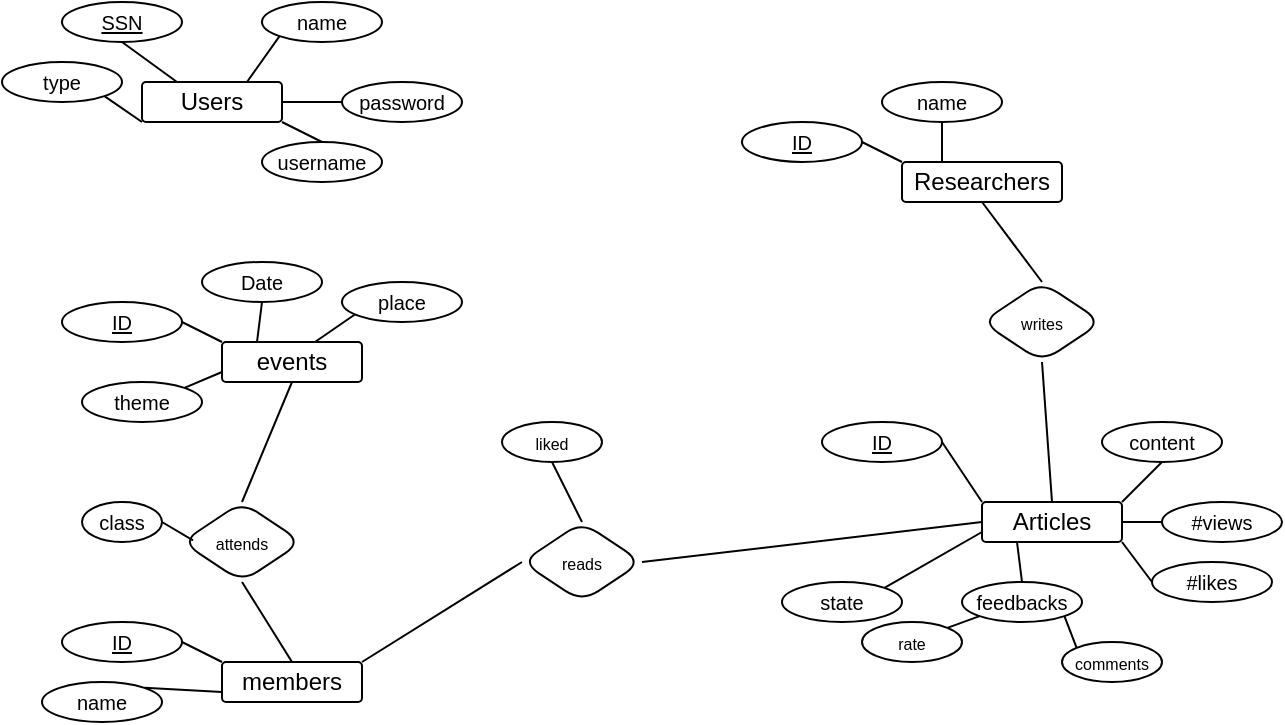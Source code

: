 <mxfile version="15.8.4" type="device"><diagram id="R2lEEEUBdFMjLlhIrx00" name="Page-1"><mxGraphModel dx="716" dy="474" grid="1" gridSize="10" guides="1" tooltips="1" connect="1" arrows="0" fold="1" page="1" pageScale="1" pageWidth="1169" pageHeight="827" math="0" shadow="0" extFonts="Permanent Marker^https://fonts.googleapis.com/css?family=Permanent+Marker"><root><mxCell id="0"/><mxCell id="1" parent="0"/><mxCell id="fRSgdmpZ3XHEYY4qgokg-53" style="edgeStyle=none;orthogonalLoop=1;jettySize=auto;html=1;exitX=0.25;exitY=0;exitDx=0;exitDy=0;entryX=0.5;entryY=1;entryDx=0;entryDy=0;fontSize=10;strokeColor=default;endArrow=none;endFill=0;" edge="1" parent="1" source="fRSgdmpZ3XHEYY4qgokg-1" target="fRSgdmpZ3XHEYY4qgokg-5"><mxGeometry relative="1" as="geometry"/></mxCell><mxCell id="fRSgdmpZ3XHEYY4qgokg-54" style="edgeStyle=none;orthogonalLoop=1;jettySize=auto;html=1;exitX=0.75;exitY=0;exitDx=0;exitDy=0;entryX=0;entryY=1;entryDx=0;entryDy=0;fontSize=10;endArrow=none;endFill=0;" edge="1" parent="1" source="fRSgdmpZ3XHEYY4qgokg-1" target="fRSgdmpZ3XHEYY4qgokg-3"><mxGeometry relative="1" as="geometry"/></mxCell><mxCell id="fRSgdmpZ3XHEYY4qgokg-55" style="edgeStyle=none;orthogonalLoop=1;jettySize=auto;html=1;exitX=1;exitY=0.5;exitDx=0;exitDy=0;entryX=0;entryY=0.5;entryDx=0;entryDy=0;fontSize=10;endArrow=none;endFill=0;" edge="1" parent="1" source="fRSgdmpZ3XHEYY4qgokg-1" target="fRSgdmpZ3XHEYY4qgokg-10"><mxGeometry relative="1" as="geometry"/></mxCell><mxCell id="fRSgdmpZ3XHEYY4qgokg-56" style="edgeStyle=none;orthogonalLoop=1;jettySize=auto;html=1;exitX=1;exitY=1;exitDx=0;exitDy=0;entryX=0.5;entryY=0;entryDx=0;entryDy=0;fontSize=10;endArrow=none;endFill=0;" edge="1" parent="1" source="fRSgdmpZ3XHEYY4qgokg-1" target="fRSgdmpZ3XHEYY4qgokg-4"><mxGeometry relative="1" as="geometry"/></mxCell><mxCell id="fRSgdmpZ3XHEYY4qgokg-57" style="edgeStyle=none;orthogonalLoop=1;jettySize=auto;html=1;exitX=0;exitY=1;exitDx=0;exitDy=0;fontSize=10;endArrow=none;endFill=0;entryX=1;entryY=1;entryDx=0;entryDy=0;" edge="1" parent="1" source="fRSgdmpZ3XHEYY4qgokg-1" target="fRSgdmpZ3XHEYY4qgokg-2"><mxGeometry relative="1" as="geometry"><mxPoint x="40" y="40" as="targetPoint"/></mxGeometry></mxCell><mxCell id="fRSgdmpZ3XHEYY4qgokg-1" value="Users" style="arcSize=10;whiteSpace=wrap;html=1;align=center;rounded=1;" vertex="1" parent="1"><mxGeometry x="80" y="50" width="70" height="20" as="geometry"/></mxCell><mxCell id="fRSgdmpZ3XHEYY4qgokg-2" value="&lt;font style=&quot;font-size: 10px&quot;&gt;type&lt;/font&gt;" style="ellipse;whiteSpace=wrap;html=1;align=center;rounded=1;" vertex="1" parent="1"><mxGeometry x="10" y="40" width="60" height="20" as="geometry"/></mxCell><mxCell id="fRSgdmpZ3XHEYY4qgokg-3" value="&lt;font style=&quot;font-size: 10px&quot;&gt;name&lt;/font&gt;" style="ellipse;whiteSpace=wrap;html=1;align=center;rounded=1;" vertex="1" parent="1"><mxGeometry x="140" y="10" width="60" height="20" as="geometry"/></mxCell><mxCell id="fRSgdmpZ3XHEYY4qgokg-4" value="&lt;font style=&quot;font-size: 10px&quot;&gt;username&lt;/font&gt;" style="ellipse;whiteSpace=wrap;html=1;align=center;rounded=1;" vertex="1" parent="1"><mxGeometry x="140" y="80" width="60" height="20" as="geometry"/></mxCell><mxCell id="fRSgdmpZ3XHEYY4qgokg-5" value="&lt;font style=&quot;font-size: 10px&quot;&gt;&lt;u&gt;SSN&lt;/u&gt;&lt;/font&gt;" style="ellipse;whiteSpace=wrap;html=1;align=center;rounded=1;" vertex="1" parent="1"><mxGeometry x="40" y="10" width="60" height="20" as="geometry"/></mxCell><mxCell id="fRSgdmpZ3XHEYY4qgokg-10" value="&lt;font style=&quot;font-size: 10px&quot;&gt;password&lt;/font&gt;" style="ellipse;whiteSpace=wrap;html=1;align=center;rounded=1;" vertex="1" parent="1"><mxGeometry x="180" y="50" width="60" height="20" as="geometry"/></mxCell><mxCell id="fRSgdmpZ3XHEYY4qgokg-64" style="edgeStyle=none;rounded=1;orthogonalLoop=1;jettySize=auto;html=1;exitX=0.25;exitY=1;exitDx=0;exitDy=0;entryX=0.5;entryY=0;entryDx=0;entryDy=0;fontSize=10;endArrow=none;endFill=0;" edge="1" parent="1" source="fRSgdmpZ3XHEYY4qgokg-59" target="fRSgdmpZ3XHEYY4qgokg-63"><mxGeometry relative="1" as="geometry"/></mxCell><mxCell id="fRSgdmpZ3XHEYY4qgokg-65" style="edgeStyle=none;rounded=1;orthogonalLoop=1;jettySize=auto;html=1;exitX=0;exitY=0.75;exitDx=0;exitDy=0;entryX=1;entryY=0;entryDx=0;entryDy=0;fontSize=10;endArrow=none;endFill=0;" edge="1" parent="1" source="fRSgdmpZ3XHEYY4qgokg-59" target="fRSgdmpZ3XHEYY4qgokg-62"><mxGeometry relative="1" as="geometry"/></mxCell><mxCell id="fRSgdmpZ3XHEYY4qgokg-66" style="edgeStyle=none;rounded=1;orthogonalLoop=1;jettySize=auto;html=1;exitX=0;exitY=0;exitDx=0;exitDy=0;entryX=1;entryY=0.5;entryDx=0;entryDy=0;fontSize=10;endArrow=none;endFill=0;" edge="1" parent="1" source="fRSgdmpZ3XHEYY4qgokg-59" target="fRSgdmpZ3XHEYY4qgokg-60"><mxGeometry relative="1" as="geometry"/></mxCell><mxCell id="fRSgdmpZ3XHEYY4qgokg-67" style="edgeStyle=none;rounded=1;orthogonalLoop=1;jettySize=auto;html=1;exitX=0.25;exitY=0;exitDx=0;exitDy=0;entryX=0.5;entryY=1;entryDx=0;entryDy=0;fontSize=10;endArrow=none;endFill=0;" edge="1" parent="1" source="fRSgdmpZ3XHEYY4qgokg-59" target="fRSgdmpZ3XHEYY4qgokg-61"><mxGeometry relative="1" as="geometry"/></mxCell><mxCell id="fRSgdmpZ3XHEYY4qgokg-78" style="edgeStyle=none;rounded=1;orthogonalLoop=1;jettySize=auto;html=1;exitX=0.5;exitY=1;exitDx=0;exitDy=0;entryX=0.5;entryY=0;entryDx=0;entryDy=0;fontSize=8;endArrow=none;endFill=0;" edge="1" parent="1" source="fRSgdmpZ3XHEYY4qgokg-59" target="fRSgdmpZ3XHEYY4qgokg-77"><mxGeometry relative="1" as="geometry"/></mxCell><mxCell id="fRSgdmpZ3XHEYY4qgokg-59" value="events" style="arcSize=10;whiteSpace=wrap;html=1;align=center;rounded=1;" vertex="1" parent="1"><mxGeometry x="120" y="180" width="70" height="20" as="geometry"/></mxCell><mxCell id="fRSgdmpZ3XHEYY4qgokg-60" value="&lt;font style=&quot;font-size: 10px&quot;&gt;&lt;u&gt;ID&lt;/u&gt;&lt;/font&gt;" style="ellipse;whiteSpace=wrap;html=1;align=center;rounded=1;" vertex="1" parent="1"><mxGeometry x="40" y="160" width="60" height="20" as="geometry"/></mxCell><mxCell id="fRSgdmpZ3XHEYY4qgokg-61" value="&lt;font style=&quot;font-size: 10px&quot;&gt;Date&lt;br&gt;&lt;/font&gt;" style="ellipse;whiteSpace=wrap;html=1;align=center;rounded=1;" vertex="1" parent="1"><mxGeometry x="110" y="140" width="60" height="20" as="geometry"/></mxCell><mxCell id="fRSgdmpZ3XHEYY4qgokg-62" value="&lt;font style=&quot;font-size: 10px&quot;&gt;theme&lt;/font&gt;" style="ellipse;whiteSpace=wrap;html=1;align=center;rounded=1;" vertex="1" parent="1"><mxGeometry x="50" y="200" width="60" height="20" as="geometry"/></mxCell><mxCell id="fRSgdmpZ3XHEYY4qgokg-63" value="&lt;font style=&quot;font-size: 10px&quot;&gt;place&lt;/font&gt;" style="ellipse;whiteSpace=wrap;html=1;align=center;rounded=1;" vertex="1" parent="1"><mxGeometry x="180" y="150" width="60" height="20" as="geometry"/></mxCell><mxCell id="fRSgdmpZ3XHEYY4qgokg-70" style="edgeStyle=none;rounded=1;orthogonalLoop=1;jettySize=auto;html=1;exitX=0;exitY=0;exitDx=0;exitDy=0;entryX=1;entryY=0.5;entryDx=0;entryDy=0;fontSize=10;endArrow=none;endFill=0;" edge="1" parent="1" source="fRSgdmpZ3XHEYY4qgokg-72" target="fRSgdmpZ3XHEYY4qgokg-73"><mxGeometry relative="1" as="geometry"/></mxCell><mxCell id="fRSgdmpZ3XHEYY4qgokg-71" style="edgeStyle=none;rounded=1;orthogonalLoop=1;jettySize=auto;html=1;exitX=0.25;exitY=0;exitDx=0;exitDy=0;entryX=0.5;entryY=1;entryDx=0;entryDy=0;fontSize=10;endArrow=none;endFill=0;" edge="1" parent="1" source="fRSgdmpZ3XHEYY4qgokg-72" target="fRSgdmpZ3XHEYY4qgokg-74"><mxGeometry relative="1" as="geometry"/></mxCell><mxCell id="fRSgdmpZ3XHEYY4qgokg-92" style="edgeStyle=none;rounded=1;orthogonalLoop=1;jettySize=auto;html=1;exitX=0.5;exitY=1;exitDx=0;exitDy=0;entryX=0.5;entryY=0;entryDx=0;entryDy=0;fontSize=8;endArrow=none;endFill=0;" edge="1" parent="1" source="fRSgdmpZ3XHEYY4qgokg-72" target="fRSgdmpZ3XHEYY4qgokg-91"><mxGeometry relative="1" as="geometry"/></mxCell><mxCell id="fRSgdmpZ3XHEYY4qgokg-72" value="Researchers" style="arcSize=10;whiteSpace=wrap;html=1;align=center;rounded=1;" vertex="1" parent="1"><mxGeometry x="460" y="90" width="80" height="20" as="geometry"/></mxCell><mxCell id="fRSgdmpZ3XHEYY4qgokg-73" value="&lt;font style=&quot;font-size: 10px&quot;&gt;&lt;u&gt;ID&lt;/u&gt;&lt;/font&gt;" style="ellipse;whiteSpace=wrap;html=1;align=center;rounded=1;" vertex="1" parent="1"><mxGeometry x="380" y="70" width="60" height="20" as="geometry"/></mxCell><mxCell id="fRSgdmpZ3XHEYY4qgokg-74" value="&lt;font style=&quot;font-size: 10px&quot;&gt;name&lt;br&gt;&lt;/font&gt;" style="ellipse;whiteSpace=wrap;html=1;align=center;rounded=1;" vertex="1" parent="1"><mxGeometry x="450" y="50" width="60" height="20" as="geometry"/></mxCell><mxCell id="fRSgdmpZ3XHEYY4qgokg-90" style="edgeStyle=none;rounded=1;orthogonalLoop=1;jettySize=auto;html=1;exitX=0.5;exitY=1;exitDx=0;exitDy=0;entryX=0.5;entryY=0;entryDx=0;entryDy=0;fontSize=8;endArrow=none;endFill=0;" edge="1" parent="1" source="fRSgdmpZ3XHEYY4qgokg-77" target="fRSgdmpZ3XHEYY4qgokg-85"><mxGeometry relative="1" as="geometry"/></mxCell><mxCell id="fRSgdmpZ3XHEYY4qgokg-77" value="&lt;font style=&quot;font-size: 8px&quot;&gt;attends&lt;/font&gt;" style="shape=rhombus;perimeter=rhombusPerimeter;whiteSpace=wrap;html=1;align=center;rounded=1;fontSize=10;" vertex="1" parent="1"><mxGeometry x="100" y="260" width="60" height="40" as="geometry"/></mxCell><mxCell id="fRSgdmpZ3XHEYY4qgokg-80" style="edgeStyle=none;rounded=1;orthogonalLoop=1;jettySize=auto;html=1;exitX=1;exitY=0.5;exitDx=0;exitDy=0;entryX=0.092;entryY=0.481;entryDx=0;entryDy=0;entryPerimeter=0;fontSize=8;endArrow=none;endFill=0;" edge="1" parent="1" source="fRSgdmpZ3XHEYY4qgokg-79" target="fRSgdmpZ3XHEYY4qgokg-77"><mxGeometry relative="1" as="geometry"/></mxCell><mxCell id="fRSgdmpZ3XHEYY4qgokg-79" value="&lt;font style=&quot;font-size: 10px&quot;&gt;class&lt;/font&gt;" style="ellipse;whiteSpace=wrap;html=1;align=center;rounded=1;" vertex="1" parent="1"><mxGeometry x="50" y="260" width="40" height="20" as="geometry"/></mxCell><mxCell id="fRSgdmpZ3XHEYY4qgokg-82" style="edgeStyle=none;rounded=1;orthogonalLoop=1;jettySize=auto;html=1;exitX=0;exitY=0.75;exitDx=0;exitDy=0;entryX=1;entryY=0;entryDx=0;entryDy=0;fontSize=10;endArrow=none;endFill=0;" edge="1" parent="1" source="fRSgdmpZ3XHEYY4qgokg-85" target="fRSgdmpZ3XHEYY4qgokg-88"><mxGeometry relative="1" as="geometry"/></mxCell><mxCell id="fRSgdmpZ3XHEYY4qgokg-83" style="edgeStyle=none;rounded=1;orthogonalLoop=1;jettySize=auto;html=1;exitX=0;exitY=0;exitDx=0;exitDy=0;entryX=1;entryY=0.5;entryDx=0;entryDy=0;fontSize=10;endArrow=none;endFill=0;" edge="1" parent="1" source="fRSgdmpZ3XHEYY4qgokg-85" target="fRSgdmpZ3XHEYY4qgokg-86"><mxGeometry relative="1" as="geometry"/></mxCell><mxCell id="fRSgdmpZ3XHEYY4qgokg-85" value="members" style="arcSize=10;whiteSpace=wrap;html=1;align=center;rounded=1;" vertex="1" parent="1"><mxGeometry x="120" y="340" width="70" height="20" as="geometry"/></mxCell><mxCell id="fRSgdmpZ3XHEYY4qgokg-86" value="&lt;font style=&quot;font-size: 10px&quot;&gt;&lt;u&gt;ID&lt;/u&gt;&lt;/font&gt;" style="ellipse;whiteSpace=wrap;html=1;align=center;rounded=1;" vertex="1" parent="1"><mxGeometry x="40" y="320" width="60" height="20" as="geometry"/></mxCell><mxCell id="fRSgdmpZ3XHEYY4qgokg-88" value="&lt;font style=&quot;font-size: 10px&quot;&gt;name&lt;/font&gt;" style="ellipse;whiteSpace=wrap;html=1;align=center;rounded=1;" vertex="1" parent="1"><mxGeometry x="30" y="350" width="60" height="20" as="geometry"/></mxCell><mxCell id="fRSgdmpZ3XHEYY4qgokg-113" style="edgeStyle=none;rounded=1;orthogonalLoop=1;jettySize=auto;html=1;exitX=0.5;exitY=1;exitDx=0;exitDy=0;entryX=0.5;entryY=0;entryDx=0;entryDy=0;fontSize=8;endArrow=none;endFill=0;" edge="1" parent="1" source="fRSgdmpZ3XHEYY4qgokg-91" target="fRSgdmpZ3XHEYY4qgokg-100"><mxGeometry relative="1" as="geometry"/></mxCell><mxCell id="fRSgdmpZ3XHEYY4qgokg-91" value="&lt;font style=&quot;font-size: 8px&quot;&gt;writes&lt;/font&gt;" style="shape=rhombus;perimeter=rhombusPerimeter;whiteSpace=wrap;html=1;align=center;rounded=1;fontSize=10;" vertex="1" parent="1"><mxGeometry x="500" y="150" width="60" height="40" as="geometry"/></mxCell><mxCell id="fRSgdmpZ3XHEYY4qgokg-96" style="edgeStyle=none;rounded=1;orthogonalLoop=1;jettySize=auto;html=1;exitX=0.25;exitY=1;exitDx=0;exitDy=0;entryX=0.5;entryY=0;entryDx=0;entryDy=0;fontSize=10;endArrow=none;endFill=0;" edge="1" parent="1" source="fRSgdmpZ3XHEYY4qgokg-100" target="fRSgdmpZ3XHEYY4qgokg-104"><mxGeometry relative="1" as="geometry"/></mxCell><mxCell id="fRSgdmpZ3XHEYY4qgokg-97" style="edgeStyle=none;rounded=1;orthogonalLoop=1;jettySize=auto;html=1;exitX=0;exitY=0.75;exitDx=0;exitDy=0;entryX=1;entryY=0;entryDx=0;entryDy=0;fontSize=10;endArrow=none;endFill=0;" edge="1" parent="1" source="fRSgdmpZ3XHEYY4qgokg-100" target="fRSgdmpZ3XHEYY4qgokg-103"><mxGeometry relative="1" as="geometry"/></mxCell><mxCell id="fRSgdmpZ3XHEYY4qgokg-98" style="edgeStyle=none;rounded=1;orthogonalLoop=1;jettySize=auto;html=1;exitX=0;exitY=0;exitDx=0;exitDy=0;entryX=1;entryY=0.5;entryDx=0;entryDy=0;fontSize=10;endArrow=none;endFill=0;" edge="1" parent="1" source="fRSgdmpZ3XHEYY4qgokg-100" target="fRSgdmpZ3XHEYY4qgokg-101"><mxGeometry relative="1" as="geometry"/></mxCell><mxCell id="fRSgdmpZ3XHEYY4qgokg-99" style="edgeStyle=none;rounded=1;orthogonalLoop=1;jettySize=auto;html=1;exitX=1;exitY=0;exitDx=0;exitDy=0;entryX=0.5;entryY=1;entryDx=0;entryDy=0;fontSize=10;endArrow=none;endFill=0;" edge="1" parent="1" source="fRSgdmpZ3XHEYY4qgokg-100" target="fRSgdmpZ3XHEYY4qgokg-102"><mxGeometry relative="1" as="geometry"/></mxCell><mxCell id="fRSgdmpZ3XHEYY4qgokg-100" value="Articles" style="arcSize=10;whiteSpace=wrap;html=1;align=center;rounded=1;" vertex="1" parent="1"><mxGeometry x="500" y="260" width="70" height="20" as="geometry"/></mxCell><mxCell id="fRSgdmpZ3XHEYY4qgokg-101" value="&lt;span style=&quot;font-size: 10px&quot;&gt;&lt;u&gt;ID&lt;/u&gt;&lt;/span&gt;" style="ellipse;whiteSpace=wrap;html=1;align=center;rounded=1;" vertex="1" parent="1"><mxGeometry x="420" y="220" width="60" height="20" as="geometry"/></mxCell><mxCell id="fRSgdmpZ3XHEYY4qgokg-102" value="&lt;font style=&quot;font-size: 10px&quot;&gt;content&lt;br&gt;&lt;/font&gt;" style="ellipse;whiteSpace=wrap;html=1;align=center;rounded=1;" vertex="1" parent="1"><mxGeometry x="560" y="220" width="60" height="20" as="geometry"/></mxCell><mxCell id="fRSgdmpZ3XHEYY4qgokg-103" value="&lt;span style=&quot;font-size: 10px&quot;&gt;state&lt;/span&gt;" style="ellipse;whiteSpace=wrap;html=1;align=center;rounded=1;" vertex="1" parent="1"><mxGeometry x="400" y="300" width="60" height="20" as="geometry"/></mxCell><mxCell id="fRSgdmpZ3XHEYY4qgokg-104" value="&lt;font style=&quot;font-size: 10px&quot;&gt;feedbacks&lt;/font&gt;" style="ellipse;whiteSpace=wrap;html=1;align=center;rounded=1;" vertex="1" parent="1"><mxGeometry x="490" y="300" width="60" height="20" as="geometry"/></mxCell><mxCell id="fRSgdmpZ3XHEYY4qgokg-110" style="edgeStyle=none;rounded=1;orthogonalLoop=1;jettySize=auto;html=1;exitX=0;exitY=0;exitDx=0;exitDy=0;entryX=1;entryY=1;entryDx=0;entryDy=0;fontSize=8;endArrow=none;endFill=0;" edge="1" parent="1" source="fRSgdmpZ3XHEYY4qgokg-106" target="fRSgdmpZ3XHEYY4qgokg-104"><mxGeometry relative="1" as="geometry"/></mxCell><mxCell id="fRSgdmpZ3XHEYY4qgokg-106" value="&lt;span style=&quot;font-size: 8px&quot;&gt;comments&lt;/span&gt;" style="ellipse;whiteSpace=wrap;html=1;align=center;rounded=1;" vertex="1" parent="1"><mxGeometry x="540" y="330" width="50" height="20" as="geometry"/></mxCell><mxCell id="fRSgdmpZ3XHEYY4qgokg-108" style="edgeStyle=none;rounded=1;orthogonalLoop=1;jettySize=auto;html=1;exitX=1;exitY=0;exitDx=0;exitDy=0;entryX=0;entryY=1;entryDx=0;entryDy=0;fontSize=8;endArrow=none;endFill=0;" edge="1" parent="1" source="fRSgdmpZ3XHEYY4qgokg-107" target="fRSgdmpZ3XHEYY4qgokg-104"><mxGeometry relative="1" as="geometry"/></mxCell><mxCell id="fRSgdmpZ3XHEYY4qgokg-107" value="&lt;span style=&quot;font-size: 8px&quot;&gt;rate&lt;/span&gt;" style="ellipse;whiteSpace=wrap;html=1;align=center;rounded=1;" vertex="1" parent="1"><mxGeometry x="440" y="320" width="50" height="20" as="geometry"/></mxCell><mxCell id="fRSgdmpZ3XHEYY4qgokg-112" style="edgeStyle=none;rounded=1;orthogonalLoop=1;jettySize=auto;html=1;exitX=0;exitY=0.5;exitDx=0;exitDy=0;entryX=1;entryY=0.5;entryDx=0;entryDy=0;fontSize=8;endArrow=none;endFill=0;" edge="1" parent="1" source="fRSgdmpZ3XHEYY4qgokg-111" target="fRSgdmpZ3XHEYY4qgokg-100"><mxGeometry relative="1" as="geometry"/></mxCell><mxCell id="fRSgdmpZ3XHEYY4qgokg-111" value="&lt;font style=&quot;font-size: 10px&quot;&gt;#views&lt;br&gt;&lt;/font&gt;" style="ellipse;whiteSpace=wrap;html=1;align=center;rounded=1;" vertex="1" parent="1"><mxGeometry x="590" y="260" width="60" height="20" as="geometry"/></mxCell><mxCell id="fRSgdmpZ3XHEYY4qgokg-115" style="edgeStyle=none;rounded=1;orthogonalLoop=1;jettySize=auto;html=1;exitX=0;exitY=0.5;exitDx=0;exitDy=0;entryX=1;entryY=1;entryDx=0;entryDy=0;fontSize=8;endArrow=none;endFill=0;" edge="1" parent="1" source="fRSgdmpZ3XHEYY4qgokg-114" target="fRSgdmpZ3XHEYY4qgokg-100"><mxGeometry relative="1" as="geometry"/></mxCell><mxCell id="fRSgdmpZ3XHEYY4qgokg-114" value="&lt;font style=&quot;font-size: 10px&quot;&gt;#likes&lt;br&gt;&lt;/font&gt;" style="ellipse;whiteSpace=wrap;html=1;align=center;rounded=1;" vertex="1" parent="1"><mxGeometry x="585" y="290" width="60" height="20" as="geometry"/></mxCell><mxCell id="fRSgdmpZ3XHEYY4qgokg-118" style="edgeStyle=none;rounded=1;orthogonalLoop=1;jettySize=auto;html=1;exitX=1;exitY=0.5;exitDx=0;exitDy=0;entryX=0;entryY=0.5;entryDx=0;entryDy=0;fontSize=8;endArrow=none;endFill=0;" edge="1" parent="1" source="fRSgdmpZ3XHEYY4qgokg-117" target="fRSgdmpZ3XHEYY4qgokg-100"><mxGeometry relative="1" as="geometry"/></mxCell><mxCell id="fRSgdmpZ3XHEYY4qgokg-119" style="edgeStyle=none;rounded=1;orthogonalLoop=1;jettySize=auto;html=1;exitX=0;exitY=0.5;exitDx=0;exitDy=0;entryX=1;entryY=0;entryDx=0;entryDy=0;fontSize=8;endArrow=none;endFill=0;" edge="1" parent="1" source="fRSgdmpZ3XHEYY4qgokg-117" target="fRSgdmpZ3XHEYY4qgokg-85"><mxGeometry relative="1" as="geometry"/></mxCell><mxCell id="fRSgdmpZ3XHEYY4qgokg-117" value="&lt;font style=&quot;font-size: 8px&quot;&gt;reads&lt;/font&gt;" style="shape=rhombus;perimeter=rhombusPerimeter;whiteSpace=wrap;html=1;align=center;rounded=1;fontSize=10;" vertex="1" parent="1"><mxGeometry x="270" y="270" width="60" height="40" as="geometry"/></mxCell><mxCell id="fRSgdmpZ3XHEYY4qgokg-122" style="edgeStyle=none;rounded=1;orthogonalLoop=1;jettySize=auto;html=1;exitX=0.5;exitY=1;exitDx=0;exitDy=0;entryX=0.5;entryY=0;entryDx=0;entryDy=0;fontSize=8;endArrow=none;endFill=0;" edge="1" parent="1" source="fRSgdmpZ3XHEYY4qgokg-121" target="fRSgdmpZ3XHEYY4qgokg-117"><mxGeometry relative="1" as="geometry"/></mxCell><mxCell id="fRSgdmpZ3XHEYY4qgokg-121" value="&lt;span style=&quot;font-size: 8px&quot;&gt;liked&lt;/span&gt;" style="ellipse;whiteSpace=wrap;html=1;align=center;rounded=1;" vertex="1" parent="1"><mxGeometry x="260" y="220" width="50" height="20" as="geometry"/></mxCell></root></mxGraphModel></diagram></mxfile>